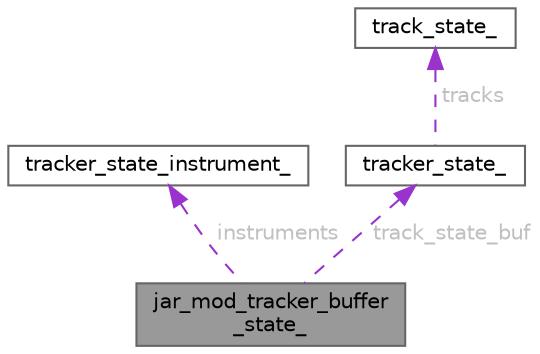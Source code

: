 digraph "jar_mod_tracker_buffer_state_"
{
 // LATEX_PDF_SIZE
  bgcolor="transparent";
  edge [fontname=Helvetica,fontsize=10,labelfontname=Helvetica,labelfontsize=10];
  node [fontname=Helvetica,fontsize=10,shape=box,height=0.2,width=0.4];
  Node1 [id="Node000001",label="jar_mod_tracker_buffer\l_state_",height=0.2,width=0.4,color="gray40", fillcolor="grey60", style="filled", fontcolor="black",tooltip=" "];
  Node2 -> Node1 [id="edge7_Node000001_Node000002",dir="back",color="darkorchid3",style="dashed",tooltip=" ",label=" instruments",fontcolor="grey" ];
  Node2 [id="Node000002",label="tracker_state_instrument_",height=0.2,width=0.4,color="gray40", fillcolor="white", style="filled",URL="$structtracker__state__instrument__.html",tooltip=" "];
  Node3 -> Node1 [id="edge8_Node000001_Node000003",dir="back",color="darkorchid3",style="dashed",tooltip=" ",label=" track_state_buf",fontcolor="grey" ];
  Node3 [id="Node000003",label="tracker_state_",height=0.2,width=0.4,color="gray40", fillcolor="white", style="filled",URL="$structtracker__state__.html",tooltip=" "];
  Node4 -> Node3 [id="edge9_Node000003_Node000004",dir="back",color="darkorchid3",style="dashed",tooltip=" ",label=" tracks",fontcolor="grey" ];
  Node4 [id="Node000004",label="track_state_",height=0.2,width=0.4,color="gray40", fillcolor="white", style="filled",URL="$structtrack__state__.html",tooltip=" "];
}
